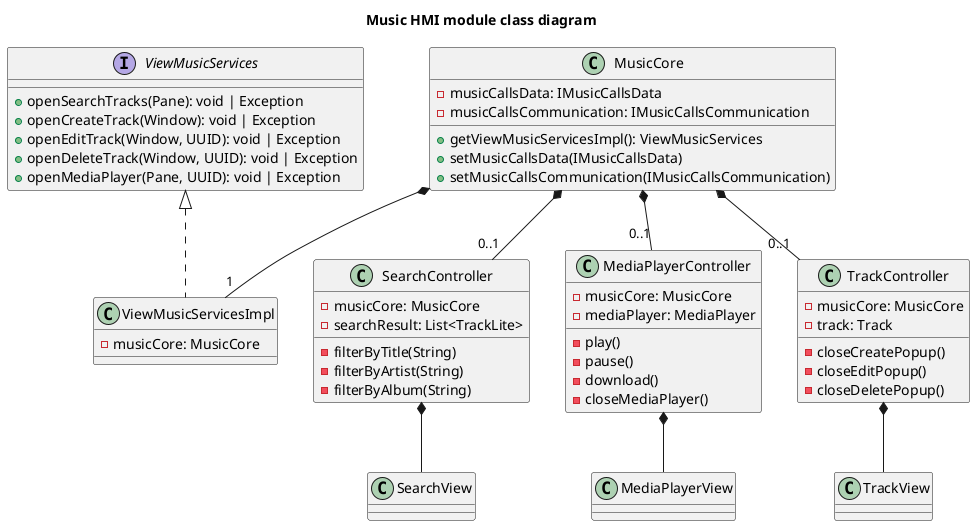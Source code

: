 @startuml Music HMI module class diagram
title Music HMI module class diagram

interface ViewMusicServices  {
    + openSearchTracks(Pane): void | Exception
    + openCreateTrack(Window): void | Exception
    + openEditTrack(Window, UUID): void | Exception
    + openDeleteTrack(Window, UUID): void | Exception
    + openMediaPlayer(Pane, UUID): void | Exception
}

class ViewMusicServicesImpl implements ViewMusicServices {
    - musicCore: MusicCore
}

class MusicCore {
    - musicCallsData: IMusicCallsData
    - musicCallsCommunication: IMusicCallsCommunication
    + getViewMusicServicesImpl(): ViewMusicServices 
    + setMusicCallsData(IMusicCallsData)
    + setMusicCallsCommunication(IMusicCallsCommunication)
}

class SearchController {
    - musicCore: MusicCore
    - searchResult: List<TrackLite>
    - filterByTitle(String)
    - filterByArtist(String)
    - filterByAlbum(String)
}

class SearchView {

}

class MediaPlayerController {
    - musicCore: MusicCore
    - mediaPlayer: MediaPlayer
    - play()
    - pause()
    - download()
    - closeMediaPlayer()
}

class MediaPlayerView {

}

class TrackController {
    - musicCore: MusicCore
    - track: Track
    - closeCreatePopup()
    - closeEditPopup()
    - closeDeletePopup()
}

class TrackView {

}

MusicCore *-- "1" ViewMusicServicesImpl

MusicCore *-- "0..1" SearchController
MusicCore *-- "0..1" MediaPlayerController
MusicCore *-- "0..1" TrackController

SearchController *-- SearchView
MediaPlayerController *-- MediaPlayerView
TrackController *-- TrackView

@enduml